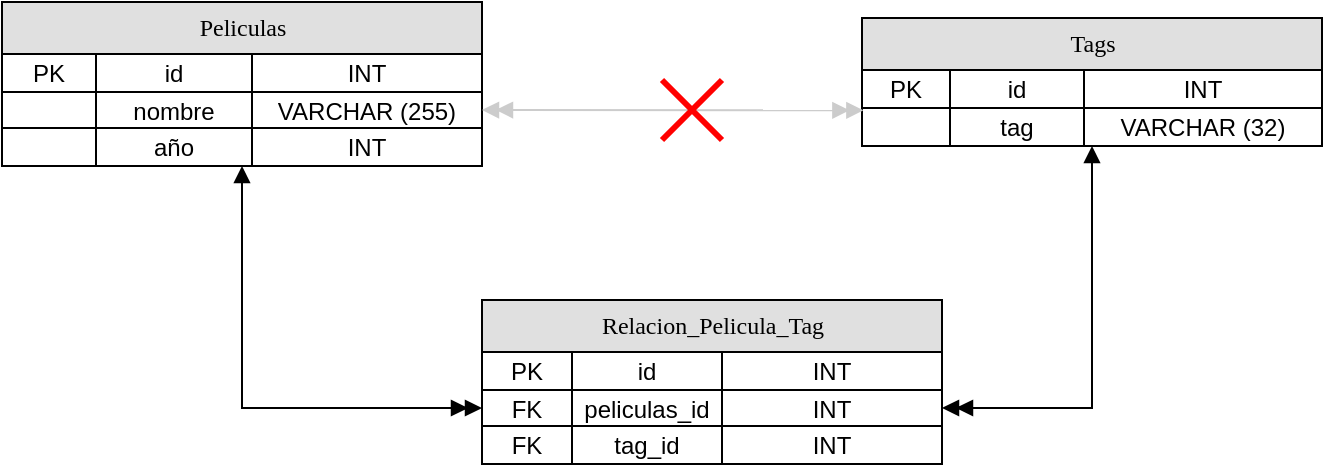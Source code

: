 <mxfile version="24.2.3" type="device">
  <diagram name="Page-1" id="b520641d-4fe3-3701-9064-5fc419738815">
    <mxGraphModel dx="868" dy="474" grid="1" gridSize="10" guides="1" tooltips="1" connect="1" arrows="1" fold="1" page="1" pageScale="1" pageWidth="1100" pageHeight="850" background="none" math="0" shadow="0">
      <root>
        <mxCell id="0" />
        <mxCell id="1" parent="0" />
        <mxCell id="21ea969265ad0168-6" value="Peliculas" style="swimlane;html=1;fontStyle=0;childLayout=stackLayout;horizontal=1;startSize=26;fillColor=#e0e0e0;horizontalStack=0;resizeParent=1;resizeLast=0;collapsible=1;marginBottom=0;swimlaneFillColor=#ffffff;align=center;rounded=1;shadow=0;comic=0;labelBackgroundColor=none;strokeWidth=1;fontFamily=Verdana;fontSize=12;arcSize=0;" parent="1" vertex="1">
          <mxGeometry x="80" y="121" width="240" height="82" as="geometry" />
        </mxCell>
        <mxCell id="kzQwb79V7lkBx5ds27BD-4" value="" style="shape=table;startSize=0;container=1;collapsible=0;childLayout=tableLayout;" vertex="1" parent="21ea969265ad0168-6">
          <mxGeometry y="26" width="240" height="56" as="geometry" />
        </mxCell>
        <mxCell id="kzQwb79V7lkBx5ds27BD-5" value="" style="shape=tableRow;horizontal=0;startSize=0;swimlaneHead=0;swimlaneBody=0;strokeColor=inherit;top=0;left=0;bottom=0;right=0;collapsible=0;dropTarget=0;fillColor=none;points=[[0,0.5],[1,0.5]];portConstraint=eastwest;" vertex="1" parent="kzQwb79V7lkBx5ds27BD-4">
          <mxGeometry width="240" height="19" as="geometry" />
        </mxCell>
        <mxCell id="kzQwb79V7lkBx5ds27BD-6" value="PK" style="shape=partialRectangle;html=1;whiteSpace=wrap;connectable=0;strokeColor=inherit;overflow=hidden;fillColor=none;top=0;left=0;bottom=0;right=0;pointerEvents=1;" vertex="1" parent="kzQwb79V7lkBx5ds27BD-5">
          <mxGeometry width="47" height="19" as="geometry">
            <mxRectangle width="47" height="19" as="alternateBounds" />
          </mxGeometry>
        </mxCell>
        <mxCell id="kzQwb79V7lkBx5ds27BD-7" value="id" style="shape=partialRectangle;html=1;whiteSpace=wrap;connectable=0;strokeColor=inherit;overflow=hidden;fillColor=none;top=0;left=0;bottom=0;right=0;pointerEvents=1;" vertex="1" parent="kzQwb79V7lkBx5ds27BD-5">
          <mxGeometry x="47" width="78" height="19" as="geometry">
            <mxRectangle width="78" height="19" as="alternateBounds" />
          </mxGeometry>
        </mxCell>
        <mxCell id="kzQwb79V7lkBx5ds27BD-8" value="INT" style="shape=partialRectangle;html=1;whiteSpace=wrap;connectable=0;strokeColor=inherit;overflow=hidden;fillColor=none;top=0;left=0;bottom=0;right=0;pointerEvents=1;" vertex="1" parent="kzQwb79V7lkBx5ds27BD-5">
          <mxGeometry x="125" width="115" height="19" as="geometry">
            <mxRectangle width="115" height="19" as="alternateBounds" />
          </mxGeometry>
        </mxCell>
        <mxCell id="kzQwb79V7lkBx5ds27BD-9" value="" style="shape=tableRow;horizontal=0;startSize=0;swimlaneHead=0;swimlaneBody=0;strokeColor=inherit;top=0;left=0;bottom=0;right=0;collapsible=0;dropTarget=0;fillColor=none;points=[[0,0.5],[1,0.5]];portConstraint=eastwest;" vertex="1" parent="kzQwb79V7lkBx5ds27BD-4">
          <mxGeometry y="19" width="240" height="18" as="geometry" />
        </mxCell>
        <mxCell id="kzQwb79V7lkBx5ds27BD-10" value="" style="shape=partialRectangle;html=1;whiteSpace=wrap;connectable=0;strokeColor=inherit;overflow=hidden;fillColor=none;top=0;left=0;bottom=0;right=0;pointerEvents=1;" vertex="1" parent="kzQwb79V7lkBx5ds27BD-9">
          <mxGeometry width="47" height="18" as="geometry">
            <mxRectangle width="47" height="18" as="alternateBounds" />
          </mxGeometry>
        </mxCell>
        <mxCell id="kzQwb79V7lkBx5ds27BD-11" value="nombre" style="shape=partialRectangle;html=1;whiteSpace=wrap;connectable=0;strokeColor=inherit;overflow=hidden;fillColor=none;top=0;left=0;bottom=0;right=0;pointerEvents=1;" vertex="1" parent="kzQwb79V7lkBx5ds27BD-9">
          <mxGeometry x="47" width="78" height="18" as="geometry">
            <mxRectangle width="78" height="18" as="alternateBounds" />
          </mxGeometry>
        </mxCell>
        <mxCell id="kzQwb79V7lkBx5ds27BD-12" value="VARCHAR (255)" style="shape=partialRectangle;html=1;whiteSpace=wrap;connectable=0;strokeColor=inherit;overflow=hidden;fillColor=none;top=0;left=0;bottom=0;right=0;pointerEvents=1;" vertex="1" parent="kzQwb79V7lkBx5ds27BD-9">
          <mxGeometry x="125" width="115" height="18" as="geometry">
            <mxRectangle width="115" height="18" as="alternateBounds" />
          </mxGeometry>
        </mxCell>
        <mxCell id="kzQwb79V7lkBx5ds27BD-40" value="" style="shape=tableRow;horizontal=0;startSize=0;swimlaneHead=0;swimlaneBody=0;strokeColor=inherit;top=0;left=0;bottom=0;right=0;collapsible=0;dropTarget=0;fillColor=none;points=[[0,0.5],[1,0.5]];portConstraint=eastwest;" vertex="1" parent="kzQwb79V7lkBx5ds27BD-4">
          <mxGeometry y="37" width="240" height="19" as="geometry" />
        </mxCell>
        <mxCell id="kzQwb79V7lkBx5ds27BD-41" value="" style="shape=partialRectangle;html=1;whiteSpace=wrap;connectable=0;strokeColor=inherit;overflow=hidden;fillColor=none;top=0;left=0;bottom=0;right=0;pointerEvents=1;" vertex="1" parent="kzQwb79V7lkBx5ds27BD-40">
          <mxGeometry width="47" height="19" as="geometry">
            <mxRectangle width="47" height="19" as="alternateBounds" />
          </mxGeometry>
        </mxCell>
        <mxCell id="kzQwb79V7lkBx5ds27BD-42" value="año" style="shape=partialRectangle;html=1;whiteSpace=wrap;connectable=0;strokeColor=inherit;overflow=hidden;fillColor=none;top=0;left=0;bottom=0;right=0;pointerEvents=1;" vertex="1" parent="kzQwb79V7lkBx5ds27BD-40">
          <mxGeometry x="47" width="78" height="19" as="geometry">
            <mxRectangle width="78" height="19" as="alternateBounds" />
          </mxGeometry>
        </mxCell>
        <mxCell id="kzQwb79V7lkBx5ds27BD-43" value="INT" style="shape=partialRectangle;html=1;whiteSpace=wrap;connectable=0;strokeColor=inherit;overflow=hidden;fillColor=none;top=0;left=0;bottom=0;right=0;pointerEvents=1;" vertex="1" parent="kzQwb79V7lkBx5ds27BD-40">
          <mxGeometry x="125" width="115" height="19" as="geometry">
            <mxRectangle width="115" height="19" as="alternateBounds" />
          </mxGeometry>
        </mxCell>
        <mxCell id="21ea969265ad0168-10" value="Relacion_Pelicula_Tag" style="swimlane;html=1;fontStyle=0;childLayout=stackLayout;horizontal=1;startSize=26;fillColor=#e0e0e0;horizontalStack=0;resizeParent=1;resizeLast=0;collapsible=1;marginBottom=0;swimlaneFillColor=#ffffff;align=center;rounded=1;shadow=0;comic=0;labelBackgroundColor=none;strokeWidth=1;fontFamily=Verdana;fontSize=12;arcSize=0;" parent="1" vertex="1">
          <mxGeometry x="320" y="270" width="230" height="82" as="geometry" />
        </mxCell>
        <mxCell id="kzQwb79V7lkBx5ds27BD-72" value="" style="shape=table;startSize=0;container=1;collapsible=0;childLayout=tableLayout;" vertex="1" parent="21ea969265ad0168-10">
          <mxGeometry y="26" width="230" height="56" as="geometry" />
        </mxCell>
        <mxCell id="kzQwb79V7lkBx5ds27BD-73" value="" style="shape=tableRow;horizontal=0;startSize=0;swimlaneHead=0;swimlaneBody=0;strokeColor=inherit;top=0;left=0;bottom=0;right=0;collapsible=0;dropTarget=0;fillColor=none;points=[[0,0.5],[1,0.5]];portConstraint=eastwest;" vertex="1" parent="kzQwb79V7lkBx5ds27BD-72">
          <mxGeometry width="230" height="19" as="geometry" />
        </mxCell>
        <mxCell id="kzQwb79V7lkBx5ds27BD-74" value="PK" style="shape=partialRectangle;html=1;whiteSpace=wrap;connectable=0;strokeColor=inherit;overflow=hidden;fillColor=none;top=0;left=0;bottom=0;right=0;pointerEvents=1;" vertex="1" parent="kzQwb79V7lkBx5ds27BD-73">
          <mxGeometry width="45" height="19" as="geometry">
            <mxRectangle width="45" height="19" as="alternateBounds" />
          </mxGeometry>
        </mxCell>
        <mxCell id="kzQwb79V7lkBx5ds27BD-75" value="id" style="shape=partialRectangle;html=1;whiteSpace=wrap;connectable=0;strokeColor=inherit;overflow=hidden;fillColor=none;top=0;left=0;bottom=0;right=0;pointerEvents=1;" vertex="1" parent="kzQwb79V7lkBx5ds27BD-73">
          <mxGeometry x="45" width="75" height="19" as="geometry">
            <mxRectangle width="75" height="19" as="alternateBounds" />
          </mxGeometry>
        </mxCell>
        <mxCell id="kzQwb79V7lkBx5ds27BD-76" value="INT" style="shape=partialRectangle;html=1;whiteSpace=wrap;connectable=0;strokeColor=inherit;overflow=hidden;fillColor=none;top=0;left=0;bottom=0;right=0;pointerEvents=1;" vertex="1" parent="kzQwb79V7lkBx5ds27BD-73">
          <mxGeometry x="120" width="110" height="19" as="geometry">
            <mxRectangle width="110" height="19" as="alternateBounds" />
          </mxGeometry>
        </mxCell>
        <mxCell id="kzQwb79V7lkBx5ds27BD-77" value="" style="shape=tableRow;horizontal=0;startSize=0;swimlaneHead=0;swimlaneBody=0;strokeColor=inherit;top=0;left=0;bottom=0;right=0;collapsible=0;dropTarget=0;fillColor=none;points=[[0,0.5],[1,0.5]];portConstraint=eastwest;" vertex="1" parent="kzQwb79V7lkBx5ds27BD-72">
          <mxGeometry y="19" width="230" height="18" as="geometry" />
        </mxCell>
        <mxCell id="kzQwb79V7lkBx5ds27BD-78" value="FK" style="shape=partialRectangle;html=1;whiteSpace=wrap;connectable=0;strokeColor=inherit;overflow=hidden;fillColor=none;top=0;left=0;bottom=0;right=0;pointerEvents=1;" vertex="1" parent="kzQwb79V7lkBx5ds27BD-77">
          <mxGeometry width="45" height="18" as="geometry">
            <mxRectangle width="45" height="18" as="alternateBounds" />
          </mxGeometry>
        </mxCell>
        <mxCell id="kzQwb79V7lkBx5ds27BD-79" value="peliculas_id" style="shape=partialRectangle;html=1;whiteSpace=wrap;connectable=0;strokeColor=inherit;overflow=hidden;fillColor=none;top=0;left=0;bottom=0;right=0;pointerEvents=1;" vertex="1" parent="kzQwb79V7lkBx5ds27BD-77">
          <mxGeometry x="45" width="75" height="18" as="geometry">
            <mxRectangle width="75" height="18" as="alternateBounds" />
          </mxGeometry>
        </mxCell>
        <mxCell id="kzQwb79V7lkBx5ds27BD-80" value="INT" style="shape=partialRectangle;html=1;whiteSpace=wrap;connectable=0;strokeColor=inherit;overflow=hidden;fillColor=none;top=0;left=0;bottom=0;right=0;pointerEvents=1;" vertex="1" parent="kzQwb79V7lkBx5ds27BD-77">
          <mxGeometry x="120" width="110" height="18" as="geometry">
            <mxRectangle width="110" height="18" as="alternateBounds" />
          </mxGeometry>
        </mxCell>
        <mxCell id="kzQwb79V7lkBx5ds27BD-81" value="" style="shape=tableRow;horizontal=0;startSize=0;swimlaneHead=0;swimlaneBody=0;strokeColor=inherit;top=0;left=0;bottom=0;right=0;collapsible=0;dropTarget=0;fillColor=none;points=[[0,0.5],[1,0.5]];portConstraint=eastwest;" vertex="1" parent="kzQwb79V7lkBx5ds27BD-72">
          <mxGeometry y="37" width="230" height="19" as="geometry" />
        </mxCell>
        <mxCell id="kzQwb79V7lkBx5ds27BD-82" value="FK" style="shape=partialRectangle;html=1;whiteSpace=wrap;connectable=0;strokeColor=inherit;overflow=hidden;fillColor=none;top=0;left=0;bottom=0;right=0;pointerEvents=1;" vertex="1" parent="kzQwb79V7lkBx5ds27BD-81">
          <mxGeometry width="45" height="19" as="geometry">
            <mxRectangle width="45" height="19" as="alternateBounds" />
          </mxGeometry>
        </mxCell>
        <mxCell id="kzQwb79V7lkBx5ds27BD-83" value="tag_id" style="shape=partialRectangle;html=1;whiteSpace=wrap;connectable=0;strokeColor=inherit;overflow=hidden;fillColor=none;top=0;left=0;bottom=0;right=0;pointerEvents=1;" vertex="1" parent="kzQwb79V7lkBx5ds27BD-81">
          <mxGeometry x="45" width="75" height="19" as="geometry">
            <mxRectangle width="75" height="19" as="alternateBounds" />
          </mxGeometry>
        </mxCell>
        <mxCell id="kzQwb79V7lkBx5ds27BD-84" value="INT" style="shape=partialRectangle;html=1;whiteSpace=wrap;connectable=0;strokeColor=inherit;overflow=hidden;fillColor=none;top=0;left=0;bottom=0;right=0;pointerEvents=1;" vertex="1" parent="kzQwb79V7lkBx5ds27BD-81">
          <mxGeometry x="120" width="110" height="19" as="geometry">
            <mxRectangle width="110" height="19" as="alternateBounds" />
          </mxGeometry>
        </mxCell>
        <mxCell id="21ea969265ad0168-22" value="Tags" style="swimlane;html=1;fontStyle=0;childLayout=stackLayout;horizontal=1;startSize=26;fillColor=#e0e0e0;horizontalStack=0;resizeParent=1;resizeLast=0;collapsible=1;marginBottom=0;swimlaneFillColor=#ffffff;align=center;rounded=1;shadow=0;comic=0;labelBackgroundColor=none;strokeWidth=1;fontFamily=Verdana;fontSize=12;arcSize=0;" parent="1" vertex="1">
          <mxGeometry x="510" y="129" width="230" height="64" as="geometry" />
        </mxCell>
        <mxCell id="kzQwb79V7lkBx5ds27BD-57" value="" style="shape=table;startSize=0;container=1;collapsible=0;childLayout=tableLayout;fontSize=16;strokeColor=inherit;align=center;verticalAlign=middle;fontFamily=Helvetica;fontColor=default;fillColor=none;" vertex="1" parent="21ea969265ad0168-22">
          <mxGeometry y="26" width="230" height="38" as="geometry" />
        </mxCell>
        <mxCell id="kzQwb79V7lkBx5ds27BD-62" value="" style="shape=tableRow;horizontal=0;startSize=0;swimlaneHead=0;swimlaneBody=0;strokeColor=inherit;top=0;left=0;bottom=0;right=0;collapsible=0;dropTarget=0;fillColor=none;points=[[0,0.5],[1,0.5]];portConstraint=eastwest;fontSize=16;align=center;verticalAlign=middle;fontFamily=Helvetica;fontColor=default;" vertex="1" parent="kzQwb79V7lkBx5ds27BD-57">
          <mxGeometry width="230" height="19" as="geometry" />
        </mxCell>
        <mxCell id="kzQwb79V7lkBx5ds27BD-63" value="PK" style="shape=partialRectangle;html=1;whiteSpace=wrap;connectable=0;strokeColor=inherit;overflow=hidden;fillColor=none;top=0;left=0;bottom=0;right=0;pointerEvents=1;fontSize=12;align=center;verticalAlign=middle;fontFamily=Helvetica;fontColor=default;" vertex="1" parent="kzQwb79V7lkBx5ds27BD-62">
          <mxGeometry width="44" height="19" as="geometry">
            <mxRectangle width="44" height="19" as="alternateBounds" />
          </mxGeometry>
        </mxCell>
        <mxCell id="kzQwb79V7lkBx5ds27BD-64" value="id" style="shape=partialRectangle;html=1;whiteSpace=wrap;connectable=0;strokeColor=inherit;overflow=hidden;fillColor=none;top=0;left=0;bottom=0;right=0;pointerEvents=1;fontSize=12;align=center;verticalAlign=middle;fontFamily=Helvetica;fontColor=default;" vertex="1" parent="kzQwb79V7lkBx5ds27BD-62">
          <mxGeometry x="44" width="67" height="19" as="geometry">
            <mxRectangle width="67" height="19" as="alternateBounds" />
          </mxGeometry>
        </mxCell>
        <mxCell id="kzQwb79V7lkBx5ds27BD-65" value="INT" style="shape=partialRectangle;html=1;whiteSpace=wrap;connectable=0;strokeColor=inherit;overflow=hidden;fillColor=none;top=0;left=0;bottom=0;right=0;pointerEvents=1;fontSize=12;align=center;verticalAlign=middle;fontFamily=Helvetica;fontColor=default;" vertex="1" parent="kzQwb79V7lkBx5ds27BD-62">
          <mxGeometry x="111" width="119" height="19" as="geometry">
            <mxRectangle width="119" height="19" as="alternateBounds" />
          </mxGeometry>
        </mxCell>
        <mxCell id="kzQwb79V7lkBx5ds27BD-66" value="" style="shape=tableRow;horizontal=0;startSize=0;swimlaneHead=0;swimlaneBody=0;strokeColor=inherit;top=0;left=0;bottom=0;right=0;collapsible=0;dropTarget=0;fillColor=none;points=[[0,0.5],[1,0.5]];portConstraint=eastwest;fontSize=16;align=center;verticalAlign=middle;fontFamily=Helvetica;fontColor=default;" vertex="1" parent="kzQwb79V7lkBx5ds27BD-57">
          <mxGeometry y="19" width="230" height="19" as="geometry" />
        </mxCell>
        <mxCell id="kzQwb79V7lkBx5ds27BD-67" value="" style="shape=partialRectangle;html=1;whiteSpace=wrap;connectable=0;strokeColor=inherit;overflow=hidden;fillColor=none;top=0;left=0;bottom=0;right=0;pointerEvents=1;fontSize=16;align=center;verticalAlign=middle;fontFamily=Helvetica;fontColor=default;" vertex="1" parent="kzQwb79V7lkBx5ds27BD-66">
          <mxGeometry width="44" height="19" as="geometry">
            <mxRectangle width="44" height="19" as="alternateBounds" />
          </mxGeometry>
        </mxCell>
        <mxCell id="kzQwb79V7lkBx5ds27BD-68" value="tag" style="shape=partialRectangle;html=1;whiteSpace=wrap;connectable=0;strokeColor=inherit;overflow=hidden;fillColor=none;top=0;left=0;bottom=0;right=0;pointerEvents=1;fontSize=12;align=center;verticalAlign=middle;fontFamily=Helvetica;fontColor=default;" vertex="1" parent="kzQwb79V7lkBx5ds27BD-66">
          <mxGeometry x="44" width="67" height="19" as="geometry">
            <mxRectangle width="67" height="19" as="alternateBounds" />
          </mxGeometry>
        </mxCell>
        <mxCell id="kzQwb79V7lkBx5ds27BD-69" value="VARCHAR (32)" style="shape=partialRectangle;html=1;whiteSpace=wrap;connectable=0;strokeColor=inherit;overflow=hidden;fillColor=none;top=0;left=0;bottom=0;right=0;pointerEvents=1;fontSize=12;align=center;verticalAlign=middle;fontFamily=Helvetica;fontColor=default;" vertex="1" parent="kzQwb79V7lkBx5ds27BD-66">
          <mxGeometry x="111" width="119" height="19" as="geometry">
            <mxRectangle width="119" height="19" as="alternateBounds" />
          </mxGeometry>
        </mxCell>
        <mxCell id="kzQwb79V7lkBx5ds27BD-71" value="" style="endArrow=doubleBlock;startArrow=doubleBlock;html=1;rounded=0;fontFamily=Helvetica;fontSize=12;fontColor=default;exitX=1;exitY=0.5;exitDx=0;exitDy=0;entryX=0.003;entryY=1.061;entryDx=0;entryDy=0;entryPerimeter=0;startFill=1;endFill=1;strokeColor=#CCCCCC;" edge="1" parent="1" source="kzQwb79V7lkBx5ds27BD-9" target="kzQwb79V7lkBx5ds27BD-62">
          <mxGeometry width="50" height="50" relative="1" as="geometry">
            <mxPoint x="350" y="180" as="sourcePoint" />
            <mxPoint x="510" y="180" as="targetPoint" />
            <Array as="points" />
          </mxGeometry>
        </mxCell>
        <mxCell id="kzQwb79V7lkBx5ds27BD-89" style="edgeStyle=orthogonalEdgeStyle;rounded=0;orthogonalLoop=1;jettySize=auto;html=1;entryX=0;entryY=0.5;entryDx=0;entryDy=0;fontFamily=Helvetica;fontSize=12;fontColor=default;startArrow=block;startFill=1;endArrow=doubleBlock;endFill=1;" edge="1" parent="1" source="kzQwb79V7lkBx5ds27BD-4" target="kzQwb79V7lkBx5ds27BD-77">
          <mxGeometry relative="1" as="geometry" />
        </mxCell>
        <mxCell id="kzQwb79V7lkBx5ds27BD-90" style="edgeStyle=orthogonalEdgeStyle;rounded=0;orthogonalLoop=1;jettySize=auto;html=1;entryX=0.5;entryY=1;entryDx=0;entryDy=0;fontFamily=Helvetica;fontSize=12;fontColor=default;endArrow=block;endFill=1;startArrow=doubleBlock;startFill=1;" edge="1" parent="1" source="kzQwb79V7lkBx5ds27BD-77" target="kzQwb79V7lkBx5ds27BD-57">
          <mxGeometry relative="1" as="geometry" />
        </mxCell>
        <mxCell id="kzQwb79V7lkBx5ds27BD-91" value="" style="shape=umlDestroy;whiteSpace=wrap;html=1;strokeWidth=3;targetShapes=umlLifeline;strokeColor=#FF0000;align=center;verticalAlign=middle;fontFamily=Helvetica;fontSize=12;fillColor=#f8cecc;" vertex="1" parent="1">
          <mxGeometry x="410" y="160" width="30" height="30" as="geometry" />
        </mxCell>
      </root>
    </mxGraphModel>
  </diagram>
</mxfile>

